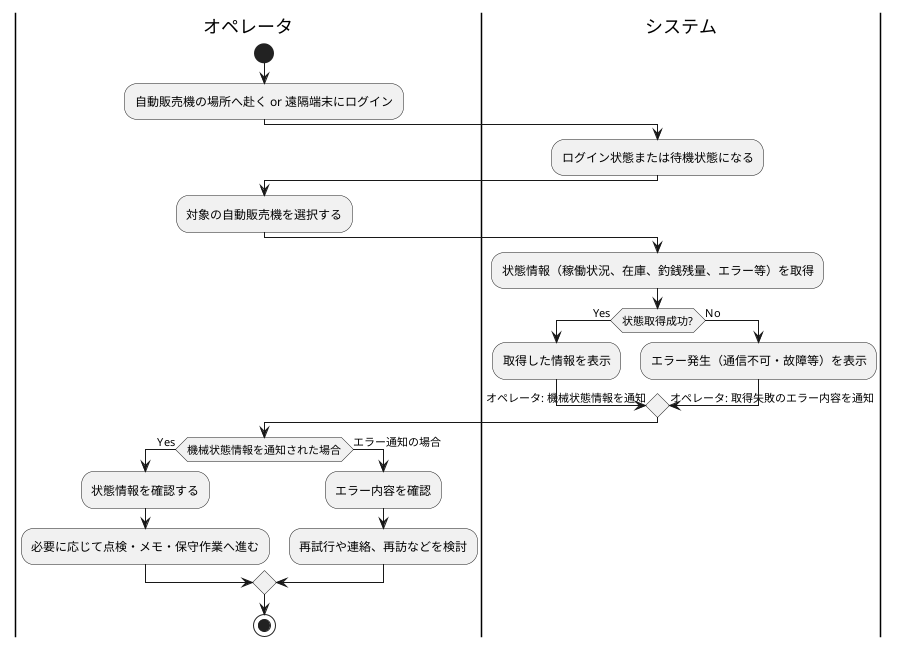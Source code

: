 @startuml
|オペレータ|
  start
  :自動販売機の場所へ赴く or 遠隔端末にログイン;

|システム|
  :ログイン状態または待機状態になる;

|オペレータ|
  :対象の自動販売機を選択する;

|システム|
  :状態情報（稼働状況、在庫、釣銭残量、エラー等）を取得;
  if (状態取得成功?) then (Yes)
    :取得した情報を表示;
    ->オペレータ: 機械状態情報を通知;
  else (No)
    :エラー発生（通信不可・故障等）を表示;
    ->オペレータ: 取得失敗のエラー内容を通知;
  endif

|オペレータ|
  if (機械状態情報を通知された場合) then (Yes)
    :状態情報を確認する;
    :必要に応じて点検・メモ・保守作業へ進む;
  else (エラー通知の場合)
    :エラー内容を確認;
    :再試行や連絡、再訪などを検討;
  endif

stop
@enduml